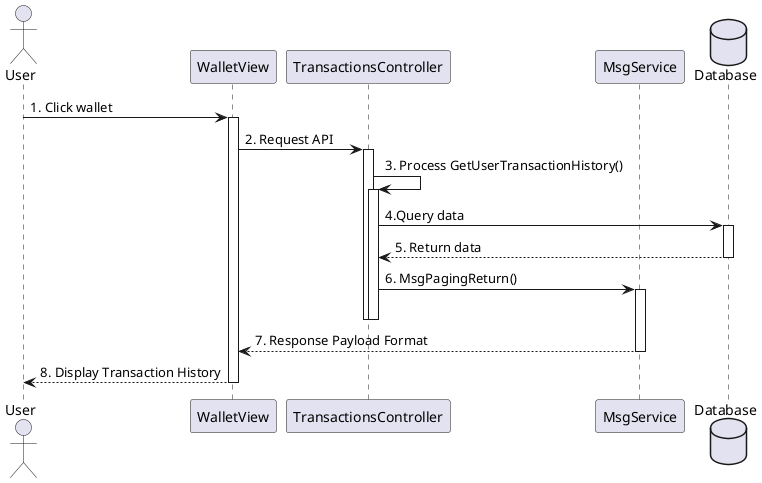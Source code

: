 @startuml
actor       User       as user
participant WalletView as view

participant TransactionsController as controller

participant MsgService as msgService
database    Database as db

user -> view ++: 1. Click wallet
view -> controller ++ : 2. Request API
controller -> controller ++ : 3. Process GetUserTransactionHistory()
controller -> db ++ : 4.Query data
db --> controller -- : 5. Return data
controller -> msgService ++-- : 6. MsgPagingReturn()
deactivate controller
msgService --> view -- : 7. Response Payload Format
view --> user -- : 8. Display Transaction History

@enduml


